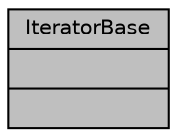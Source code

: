 digraph "IteratorBase"
{
 // INTERACTIVE_SVG=YES
  bgcolor="transparent";
  edge [fontname="Helvetica",fontsize="10",labelfontname="Helvetica",labelfontsize="10"];
  node [fontname="Helvetica",fontsize="10",shape=record];
  Node1 [label="{IteratorBase\n||}",height=0.2,width=0.4,color="black", fillcolor="grey75", style="filled", fontcolor="black"];
}
